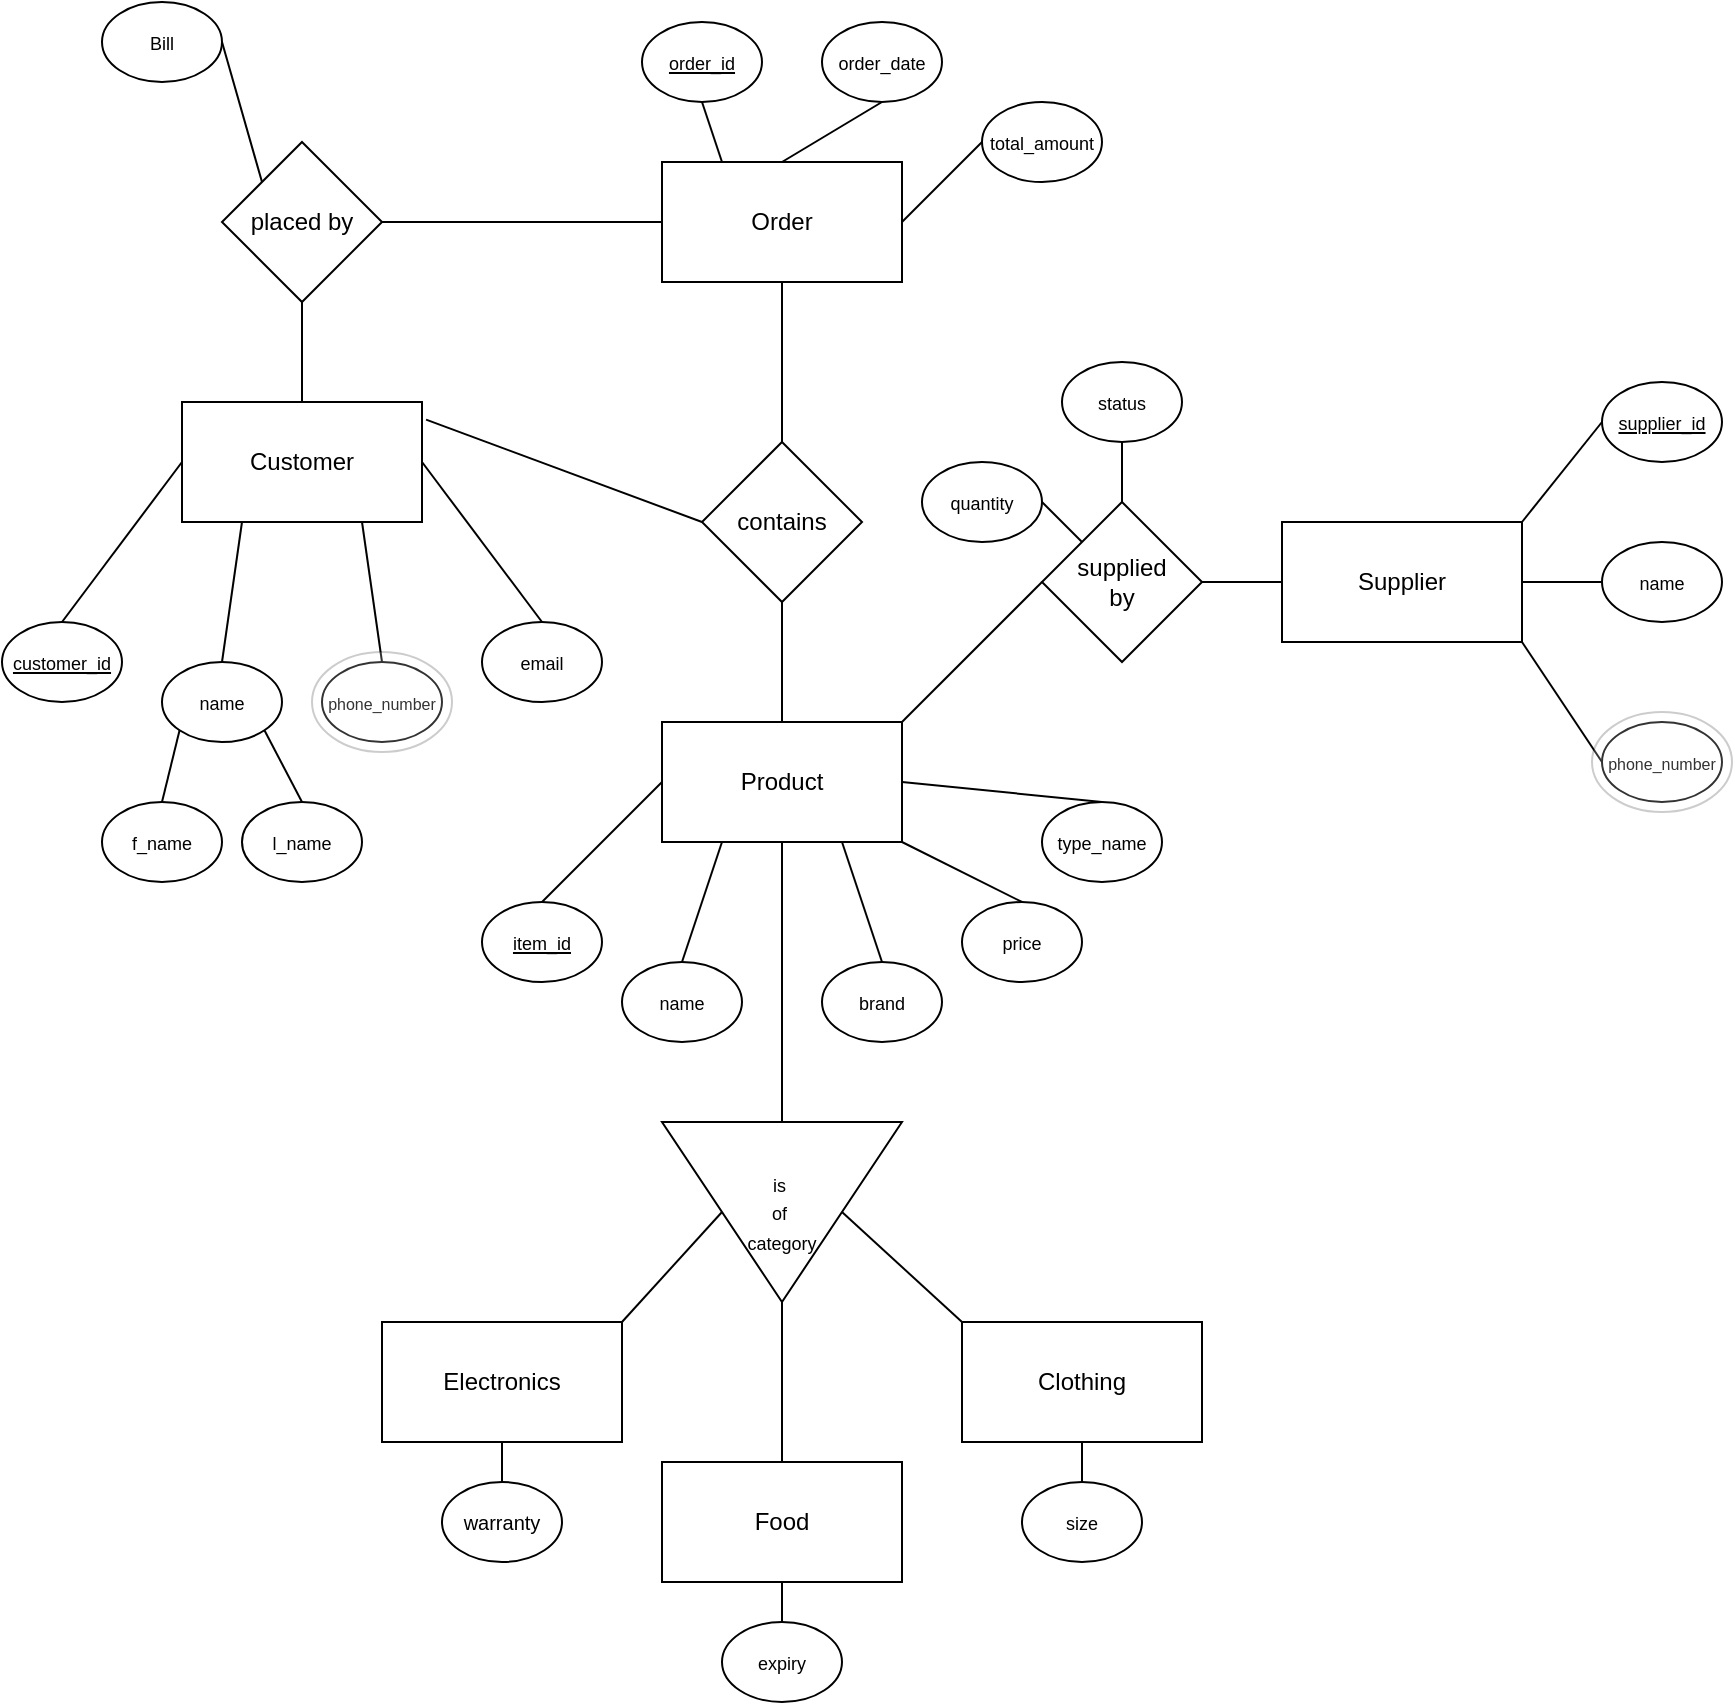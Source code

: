 <mxfile version="24.7.8">
  <diagram name="Page-1" id="8l1tbfM21o84gaRHkHdX">
    <mxGraphModel dx="1042" dy="533" grid="1" gridSize="10" guides="1" tooltips="1" connect="1" arrows="1" fold="1" page="1" pageScale="1" pageWidth="850" pageHeight="1100" math="0" shadow="0">
      <root>
        <mxCell id="0" />
        <mxCell id="1" parent="0" />
        <mxCell id="pv39qAWKFJamoMOXSA_9-1" value="Order" style="rounded=0;whiteSpace=wrap;html=1;" vertex="1" parent="1">
          <mxGeometry x="360" y="250" width="120" height="60" as="geometry" />
        </mxCell>
        <mxCell id="pv39qAWKFJamoMOXSA_9-2" value="placed by" style="rhombus;whiteSpace=wrap;html=1;" vertex="1" parent="1">
          <mxGeometry x="140" y="240" width="80" height="80" as="geometry" />
        </mxCell>
        <mxCell id="pv39qAWKFJamoMOXSA_9-3" value="" style="endArrow=none;html=1;rounded=0;exitX=1;exitY=0.5;exitDx=0;exitDy=0;entryX=0;entryY=0.5;entryDx=0;entryDy=0;" edge="1" parent="1" source="pv39qAWKFJamoMOXSA_9-2" target="pv39qAWKFJamoMOXSA_9-1">
          <mxGeometry width="50" height="50" relative="1" as="geometry">
            <mxPoint x="400" y="300" as="sourcePoint" />
            <mxPoint x="450" y="250" as="targetPoint" />
          </mxGeometry>
        </mxCell>
        <mxCell id="pv39qAWKFJamoMOXSA_9-4" value="Customer" style="rounded=0;whiteSpace=wrap;html=1;" vertex="1" parent="1">
          <mxGeometry x="120" y="370" width="120" height="60" as="geometry" />
        </mxCell>
        <mxCell id="pv39qAWKFJamoMOXSA_9-5" value="&lt;font style=&quot;font-size: 9px;&quot;&gt;&lt;u&gt;customer_id&lt;/u&gt;&lt;/font&gt;" style="ellipse;whiteSpace=wrap;html=1;" vertex="1" parent="1">
          <mxGeometry x="30" y="480" width="60" height="40" as="geometry" />
        </mxCell>
        <mxCell id="pv39qAWKFJamoMOXSA_9-6" value="&lt;font style=&quot;font-size: 9px;&quot;&gt;name&lt;/font&gt;" style="ellipse;whiteSpace=wrap;html=1;" vertex="1" parent="1">
          <mxGeometry x="110" y="500" width="60" height="40" as="geometry" />
        </mxCell>
        <mxCell id="pv39qAWKFJamoMOXSA_9-9" value="&lt;font style=&quot;font-size: 9px;&quot;&gt;email&lt;/font&gt;" style="ellipse;whiteSpace=wrap;html=1;" vertex="1" parent="1">
          <mxGeometry x="270" y="480" width="60" height="40" as="geometry" />
        </mxCell>
        <mxCell id="pv39qAWKFJamoMOXSA_9-7" value="&lt;font style=&quot;font-size: 8px;&quot;&gt;phone_number&lt;/font&gt;" style="ellipse;whiteSpace=wrap;html=1;strokeColor=default;perimeterSpacing=0;" vertex="1" parent="1">
          <mxGeometry x="190" y="500" width="60" height="40" as="geometry" />
        </mxCell>
        <mxCell id="pv39qAWKFJamoMOXSA_9-10" value="" style="endArrow=none;html=1;rounded=0;exitX=0.5;exitY=0;exitDx=0;exitDy=0;entryX=0;entryY=0.5;entryDx=0;entryDy=0;" edge="1" parent="1" source="pv39qAWKFJamoMOXSA_9-5" target="pv39qAWKFJamoMOXSA_9-4">
          <mxGeometry width="50" height="50" relative="1" as="geometry">
            <mxPoint x="400" y="450" as="sourcePoint" />
            <mxPoint x="450" y="400" as="targetPoint" />
          </mxGeometry>
        </mxCell>
        <mxCell id="pv39qAWKFJamoMOXSA_9-11" value="" style="endArrow=none;html=1;rounded=0;exitX=0.5;exitY=0;exitDx=0;exitDy=0;entryX=0.25;entryY=1;entryDx=0;entryDy=0;" edge="1" parent="1" source="pv39qAWKFJamoMOXSA_9-6" target="pv39qAWKFJamoMOXSA_9-4">
          <mxGeometry width="50" height="50" relative="1" as="geometry">
            <mxPoint x="400" y="450" as="sourcePoint" />
            <mxPoint x="450" y="400" as="targetPoint" />
          </mxGeometry>
        </mxCell>
        <mxCell id="pv39qAWKFJamoMOXSA_9-12" value="" style="endArrow=none;html=1;rounded=0;exitX=0.5;exitY=0;exitDx=0;exitDy=0;entryX=0.75;entryY=1;entryDx=0;entryDy=0;" edge="1" parent="1" source="pv39qAWKFJamoMOXSA_9-7" target="pv39qAWKFJamoMOXSA_9-4">
          <mxGeometry width="50" height="50" relative="1" as="geometry">
            <mxPoint x="400" y="450" as="sourcePoint" />
            <mxPoint x="450" y="400" as="targetPoint" />
          </mxGeometry>
        </mxCell>
        <mxCell id="pv39qAWKFJamoMOXSA_9-14" value="" style="endArrow=none;html=1;rounded=0;exitX=0.5;exitY=0;exitDx=0;exitDy=0;entryX=1;entryY=0.5;entryDx=0;entryDy=0;" edge="1" parent="1" source="pv39qAWKFJamoMOXSA_9-9" target="pv39qAWKFJamoMOXSA_9-4">
          <mxGeometry width="50" height="50" relative="1" as="geometry">
            <mxPoint x="400" y="450" as="sourcePoint" />
            <mxPoint x="450" y="400" as="targetPoint" />
          </mxGeometry>
        </mxCell>
        <mxCell id="pv39qAWKFJamoMOXSA_9-15" value="" style="endArrow=none;html=1;rounded=0;exitX=0.5;exitY=0;exitDx=0;exitDy=0;entryX=0.5;entryY=1;entryDx=0;entryDy=0;" edge="1" parent="1" source="pv39qAWKFJamoMOXSA_9-4" target="pv39qAWKFJamoMOXSA_9-2">
          <mxGeometry width="50" height="50" relative="1" as="geometry">
            <mxPoint x="400" y="460" as="sourcePoint" />
            <mxPoint x="450" y="410" as="targetPoint" />
          </mxGeometry>
        </mxCell>
        <mxCell id="pv39qAWKFJamoMOXSA_9-16" value="contains" style="rhombus;whiteSpace=wrap;html=1;" vertex="1" parent="1">
          <mxGeometry x="380" y="390" width="80" height="80" as="geometry" />
        </mxCell>
        <mxCell id="pv39qAWKFJamoMOXSA_9-17" value="" style="endArrow=none;html=1;rounded=0;entryX=0.5;entryY=0;entryDx=0;entryDy=0;exitX=0.5;exitY=1;exitDx=0;exitDy=0;" edge="1" parent="1" source="pv39qAWKFJamoMOXSA_9-1" target="pv39qAWKFJamoMOXSA_9-16">
          <mxGeometry width="50" height="50" relative="1" as="geometry">
            <mxPoint x="400" y="460" as="sourcePoint" />
            <mxPoint x="450" y="410" as="targetPoint" />
          </mxGeometry>
        </mxCell>
        <mxCell id="pv39qAWKFJamoMOXSA_9-18" value="Product" style="rounded=0;whiteSpace=wrap;html=1;" vertex="1" parent="1">
          <mxGeometry x="360" y="530" width="120" height="60" as="geometry" />
        </mxCell>
        <mxCell id="pv39qAWKFJamoMOXSA_9-19" value="" style="endArrow=none;html=1;rounded=0;exitX=0.5;exitY=0;exitDx=0;exitDy=0;entryX=0.5;entryY=1;entryDx=0;entryDy=0;" edge="1" parent="1" source="pv39qAWKFJamoMOXSA_9-18" target="pv39qAWKFJamoMOXSA_9-16">
          <mxGeometry width="50" height="50" relative="1" as="geometry">
            <mxPoint x="400" y="460" as="sourcePoint" />
            <mxPoint x="450" y="410" as="targetPoint" />
          </mxGeometry>
        </mxCell>
        <mxCell id="pv39qAWKFJamoMOXSA_9-21" value="&lt;font style=&quot;font-size: 9px;&quot;&gt;&lt;u&gt;item_id&lt;/u&gt;&lt;/font&gt;" style="ellipse;whiteSpace=wrap;html=1;" vertex="1" parent="1">
          <mxGeometry x="270" y="620" width="60" height="40" as="geometry" />
        </mxCell>
        <mxCell id="pv39qAWKFJamoMOXSA_9-22" value="&lt;font style=&quot;font-size: 9px;&quot;&gt;name&lt;/font&gt;" style="ellipse;whiteSpace=wrap;html=1;" vertex="1" parent="1">
          <mxGeometry x="340" y="650" width="60" height="40" as="geometry" />
        </mxCell>
        <mxCell id="pv39qAWKFJamoMOXSA_9-23" value="&lt;font style=&quot;font-size: 9px;&quot;&gt;brand&lt;/font&gt;" style="ellipse;whiteSpace=wrap;html=1;" vertex="1" parent="1">
          <mxGeometry x="440" y="650" width="60" height="40" as="geometry" />
        </mxCell>
        <mxCell id="pv39qAWKFJamoMOXSA_9-24" value="&lt;font style=&quot;font-size: 9px;&quot;&gt;type_name&lt;/font&gt;" style="ellipse;whiteSpace=wrap;html=1;" vertex="1" parent="1">
          <mxGeometry x="550" y="570" width="60" height="40" as="geometry" />
        </mxCell>
        <mxCell id="pv39qAWKFJamoMOXSA_9-25" value="&lt;font style=&quot;font-size: 9px;&quot;&gt;price&lt;/font&gt;" style="ellipse;whiteSpace=wrap;html=1;" vertex="1" parent="1">
          <mxGeometry x="510" y="620" width="60" height="40" as="geometry" />
        </mxCell>
        <mxCell id="pv39qAWKFJamoMOXSA_9-26" value="" style="endArrow=none;html=1;rounded=0;entryX=0;entryY=0.5;entryDx=0;entryDy=0;exitX=0.5;exitY=0;exitDx=0;exitDy=0;" edge="1" parent="1" source="pv39qAWKFJamoMOXSA_9-21" target="pv39qAWKFJamoMOXSA_9-18">
          <mxGeometry width="50" height="50" relative="1" as="geometry">
            <mxPoint x="400" y="690" as="sourcePoint" />
            <mxPoint x="450" y="640" as="targetPoint" />
          </mxGeometry>
        </mxCell>
        <mxCell id="pv39qAWKFJamoMOXSA_9-27" value="" style="endArrow=none;html=1;rounded=0;exitX=0.5;exitY=0;exitDx=0;exitDy=0;entryX=0.25;entryY=1;entryDx=0;entryDy=0;" edge="1" parent="1" source="pv39qAWKFJamoMOXSA_9-22" target="pv39qAWKFJamoMOXSA_9-18">
          <mxGeometry width="50" height="50" relative="1" as="geometry">
            <mxPoint x="400" y="690" as="sourcePoint" />
            <mxPoint x="450" y="640" as="targetPoint" />
          </mxGeometry>
        </mxCell>
        <mxCell id="pv39qAWKFJamoMOXSA_9-28" value="" style="endArrow=none;html=1;rounded=0;entryX=0.75;entryY=1;entryDx=0;entryDy=0;exitX=0.5;exitY=0;exitDx=0;exitDy=0;" edge="1" parent="1" source="pv39qAWKFJamoMOXSA_9-23" target="pv39qAWKFJamoMOXSA_9-18">
          <mxGeometry width="50" height="50" relative="1" as="geometry">
            <mxPoint x="400" y="690" as="sourcePoint" />
            <mxPoint x="450" y="640" as="targetPoint" />
          </mxGeometry>
        </mxCell>
        <mxCell id="pv39qAWKFJamoMOXSA_9-29" value="" style="endArrow=none;html=1;rounded=0;entryX=1;entryY=0.5;entryDx=0;entryDy=0;exitX=0.5;exitY=0;exitDx=0;exitDy=0;" edge="1" parent="1" source="pv39qAWKFJamoMOXSA_9-24" target="pv39qAWKFJamoMOXSA_9-18">
          <mxGeometry width="50" height="50" relative="1" as="geometry">
            <mxPoint x="400" y="690" as="sourcePoint" />
            <mxPoint x="450" y="640" as="targetPoint" />
          </mxGeometry>
        </mxCell>
        <mxCell id="pv39qAWKFJamoMOXSA_9-30" value="" style="endArrow=none;html=1;rounded=0;entryX=1;entryY=1;entryDx=0;entryDy=0;exitX=0.5;exitY=0;exitDx=0;exitDy=0;" edge="1" parent="1" source="pv39qAWKFJamoMOXSA_9-25" target="pv39qAWKFJamoMOXSA_9-18">
          <mxGeometry width="50" height="50" relative="1" as="geometry">
            <mxPoint x="400" y="690" as="sourcePoint" />
            <mxPoint x="450" y="640" as="targetPoint" />
          </mxGeometry>
        </mxCell>
        <mxCell id="pv39qAWKFJamoMOXSA_9-31" value="&lt;font style=&quot;font-size: 9px;&quot;&gt;l_name&lt;/font&gt;" style="ellipse;whiteSpace=wrap;html=1;" vertex="1" parent="1">
          <mxGeometry x="150" y="570" width="60" height="40" as="geometry" />
        </mxCell>
        <mxCell id="pv39qAWKFJamoMOXSA_9-32" value="&lt;font style=&quot;font-size: 9px;&quot;&gt;f_name&lt;/font&gt;" style="ellipse;whiteSpace=wrap;html=1;" vertex="1" parent="1">
          <mxGeometry x="80" y="570" width="60" height="40" as="geometry" />
        </mxCell>
        <mxCell id="pv39qAWKFJamoMOXSA_9-33" value="" style="endArrow=none;html=1;rounded=0;exitX=0.5;exitY=0;exitDx=0;exitDy=0;entryX=0;entryY=1;entryDx=0;entryDy=0;" edge="1" parent="1" source="pv39qAWKFJamoMOXSA_9-32" target="pv39qAWKFJamoMOXSA_9-6">
          <mxGeometry width="50" height="50" relative="1" as="geometry">
            <mxPoint x="400" y="690" as="sourcePoint" />
            <mxPoint x="450" y="640" as="targetPoint" />
          </mxGeometry>
        </mxCell>
        <mxCell id="pv39qAWKFJamoMOXSA_9-34" value="" style="endArrow=none;html=1;rounded=0;exitX=0.5;exitY=0;exitDx=0;exitDy=0;entryX=1;entryY=1;entryDx=0;entryDy=0;" edge="1" parent="1" source="pv39qAWKFJamoMOXSA_9-31" target="pv39qAWKFJamoMOXSA_9-6">
          <mxGeometry width="50" height="50" relative="1" as="geometry">
            <mxPoint x="400" y="690" as="sourcePoint" />
            <mxPoint x="450" y="640" as="targetPoint" />
          </mxGeometry>
        </mxCell>
        <mxCell id="pv39qAWKFJamoMOXSA_9-35" value="&lt;div style=&quot;&quot;&gt;&lt;span style=&quot;font-size: 9px; background-color: initial;&quot;&gt;is&amp;nbsp;&lt;/span&gt;&lt;/div&gt;&lt;div style=&quot;&quot;&gt;&lt;span style=&quot;font-size: 9px; background-color: initial;&quot;&gt;of&amp;nbsp;&lt;/span&gt;&lt;/div&gt;&lt;div style=&quot;&quot;&gt;&lt;font style=&quot;font-size: 9px;&quot;&gt;category&lt;/font&gt;&lt;/div&gt;" style="triangle;whiteSpace=wrap;html=1;direction=south;align=center;" vertex="1" parent="1">
          <mxGeometry x="360" y="730" width="120" height="90" as="geometry" />
        </mxCell>
        <mxCell id="pv39qAWKFJamoMOXSA_9-36" value="" style="endArrow=none;html=1;rounded=0;entryX=0.5;entryY=1;entryDx=0;entryDy=0;exitX=0;exitY=0.5;exitDx=0;exitDy=0;" edge="1" parent="1" source="pv39qAWKFJamoMOXSA_9-35" target="pv39qAWKFJamoMOXSA_9-18">
          <mxGeometry width="50" height="50" relative="1" as="geometry">
            <mxPoint x="400" y="690" as="sourcePoint" />
            <mxPoint x="450" y="640" as="targetPoint" />
          </mxGeometry>
        </mxCell>
        <mxCell id="pv39qAWKFJamoMOXSA_9-40" value="" style="endArrow=none;html=1;rounded=0;exitX=1;exitY=0;exitDx=0;exitDy=0;entryX=0.5;entryY=1;entryDx=0;entryDy=0;" edge="1" parent="1" source="pv39qAWKFJamoMOXSA_9-45" target="pv39qAWKFJamoMOXSA_9-35">
          <mxGeometry width="50" height="50" relative="1" as="geometry">
            <mxPoint x="340" y="830" as="sourcePoint" />
            <mxPoint x="450" y="740" as="targetPoint" />
          </mxGeometry>
        </mxCell>
        <mxCell id="pv39qAWKFJamoMOXSA_9-41" value="" style="endArrow=none;html=1;rounded=0;entryX=1;entryY=0.5;entryDx=0;entryDy=0;exitX=0.5;exitY=0;exitDx=0;exitDy=0;" edge="1" parent="1" source="pv39qAWKFJamoMOXSA_9-44" target="pv39qAWKFJamoMOXSA_9-35">
          <mxGeometry width="50" height="50" relative="1" as="geometry">
            <mxPoint x="425" y="890" as="sourcePoint" />
            <mxPoint x="405" y="805" as="targetPoint" />
          </mxGeometry>
        </mxCell>
        <mxCell id="pv39qAWKFJamoMOXSA_9-42" value="" style="endArrow=none;html=1;rounded=0;entryX=0.5;entryY=0;entryDx=0;entryDy=0;exitX=0;exitY=0;exitDx=0;exitDy=0;" edge="1" parent="1" source="pv39qAWKFJamoMOXSA_9-46" target="pv39qAWKFJamoMOXSA_9-35">
          <mxGeometry width="50" height="50" relative="1" as="geometry">
            <mxPoint x="515" y="830" as="sourcePoint" />
            <mxPoint x="435" y="850" as="targetPoint" />
          </mxGeometry>
        </mxCell>
        <mxCell id="pv39qAWKFJamoMOXSA_9-44" value="Food" style="rounded=0;whiteSpace=wrap;html=1;" vertex="1" parent="1">
          <mxGeometry x="360" y="900" width="120" height="60" as="geometry" />
        </mxCell>
        <mxCell id="pv39qAWKFJamoMOXSA_9-45" value="Electronics" style="rounded=0;whiteSpace=wrap;html=1;" vertex="1" parent="1">
          <mxGeometry x="220" y="830" width="120" height="60" as="geometry" />
        </mxCell>
        <mxCell id="pv39qAWKFJamoMOXSA_9-46" value="Clothing" style="rounded=0;whiteSpace=wrap;html=1;" vertex="1" parent="1">
          <mxGeometry x="510" y="830" width="120" height="60" as="geometry" />
        </mxCell>
        <mxCell id="pv39qAWKFJamoMOXSA_9-48" value="&lt;font style=&quot;font-size: 9px;&quot;&gt;size&lt;/font&gt;" style="ellipse;whiteSpace=wrap;html=1;" vertex="1" parent="1">
          <mxGeometry x="540" y="910" width="60" height="40" as="geometry" />
        </mxCell>
        <mxCell id="pv39qAWKFJamoMOXSA_9-49" value="&lt;font style=&quot;font-size: 9px;&quot;&gt;expiry&lt;/font&gt;" style="ellipse;whiteSpace=wrap;html=1;" vertex="1" parent="1">
          <mxGeometry x="390" y="980" width="60" height="40" as="geometry" />
        </mxCell>
        <mxCell id="pv39qAWKFJamoMOXSA_9-50" value="&lt;font size=&quot;1&quot;&gt;warranty&lt;/font&gt;" style="ellipse;whiteSpace=wrap;html=1;" vertex="1" parent="1">
          <mxGeometry x="250" y="910" width="60" height="40" as="geometry" />
        </mxCell>
        <mxCell id="pv39qAWKFJamoMOXSA_9-51" value="" style="endArrow=none;html=1;rounded=0;exitX=0.5;exitY=0;exitDx=0;exitDy=0;entryX=0.5;entryY=1;entryDx=0;entryDy=0;" edge="1" parent="1" source="pv39qAWKFJamoMOXSA_9-50" target="pv39qAWKFJamoMOXSA_9-45">
          <mxGeometry width="50" height="50" relative="1" as="geometry">
            <mxPoint x="400" y="950" as="sourcePoint" />
            <mxPoint x="450" y="900" as="targetPoint" />
          </mxGeometry>
        </mxCell>
        <mxCell id="pv39qAWKFJamoMOXSA_9-53" value="" style="endArrow=none;html=1;rounded=0;exitX=0.5;exitY=0;exitDx=0;exitDy=0;entryX=0.5;entryY=1;entryDx=0;entryDy=0;" edge="1" parent="1" source="pv39qAWKFJamoMOXSA_9-49" target="pv39qAWKFJamoMOXSA_9-44">
          <mxGeometry width="50" height="50" relative="1" as="geometry">
            <mxPoint x="400" y="950" as="sourcePoint" />
            <mxPoint x="450" y="900" as="targetPoint" />
          </mxGeometry>
        </mxCell>
        <mxCell id="pv39qAWKFJamoMOXSA_9-55" value="" style="endArrow=none;html=1;rounded=0;entryX=0.5;entryY=1;entryDx=0;entryDy=0;exitX=0.5;exitY=0;exitDx=0;exitDy=0;" edge="1" parent="1" source="pv39qAWKFJamoMOXSA_9-48" target="pv39qAWKFJamoMOXSA_9-46">
          <mxGeometry width="50" height="50" relative="1" as="geometry">
            <mxPoint x="400" y="950" as="sourcePoint" />
            <mxPoint x="450" y="900" as="targetPoint" />
          </mxGeometry>
        </mxCell>
        <mxCell id="pv39qAWKFJamoMOXSA_9-56" value="supplied&lt;div&gt;by&lt;/div&gt;" style="rhombus;whiteSpace=wrap;html=1;" vertex="1" parent="1">
          <mxGeometry x="550" y="420" width="80" height="80" as="geometry" />
        </mxCell>
        <mxCell id="pv39qAWKFJamoMOXSA_9-57" value="" style="endArrow=none;html=1;rounded=0;exitX=1;exitY=0;exitDx=0;exitDy=0;entryX=0;entryY=0.5;entryDx=0;entryDy=0;" edge="1" parent="1" source="pv39qAWKFJamoMOXSA_9-18" target="pv39qAWKFJamoMOXSA_9-56">
          <mxGeometry width="50" height="50" relative="1" as="geometry">
            <mxPoint x="400" y="470" as="sourcePoint" />
            <mxPoint x="450" y="420" as="targetPoint" />
          </mxGeometry>
        </mxCell>
        <mxCell id="pv39qAWKFJamoMOXSA_9-58" value="&lt;font style=&quot;font-size: 9px;&quot;&gt;status&lt;/font&gt;" style="ellipse;whiteSpace=wrap;html=1;" vertex="1" parent="1">
          <mxGeometry x="560" y="350" width="60" height="40" as="geometry" />
        </mxCell>
        <mxCell id="pv39qAWKFJamoMOXSA_9-59" value="&lt;font style=&quot;font-size: 9px;&quot;&gt;quantity&lt;/font&gt;" style="ellipse;whiteSpace=wrap;html=1;" vertex="1" parent="1">
          <mxGeometry x="490" y="400" width="60" height="40" as="geometry" />
        </mxCell>
        <mxCell id="pv39qAWKFJamoMOXSA_9-61" value="" style="endArrow=none;html=1;rounded=0;entryX=1;entryY=0.5;entryDx=0;entryDy=0;exitX=0;exitY=0;exitDx=0;exitDy=0;" edge="1" parent="1" source="pv39qAWKFJamoMOXSA_9-56" target="pv39qAWKFJamoMOXSA_9-59">
          <mxGeometry width="50" height="50" relative="1" as="geometry">
            <mxPoint x="400" y="470" as="sourcePoint" />
            <mxPoint x="450" y="420" as="targetPoint" />
          </mxGeometry>
        </mxCell>
        <mxCell id="pv39qAWKFJamoMOXSA_9-62" value="" style="endArrow=none;html=1;rounded=0;entryX=0.5;entryY=1;entryDx=0;entryDy=0;exitX=0.5;exitY=0;exitDx=0;exitDy=0;" edge="1" parent="1" source="pv39qAWKFJamoMOXSA_9-56" target="pv39qAWKFJamoMOXSA_9-58">
          <mxGeometry width="50" height="50" relative="1" as="geometry">
            <mxPoint x="580" y="450" as="sourcePoint" />
            <mxPoint x="570" y="430" as="targetPoint" />
          </mxGeometry>
        </mxCell>
        <mxCell id="pv39qAWKFJamoMOXSA_9-63" value="Supplier" style="rounded=0;whiteSpace=wrap;html=1;" vertex="1" parent="1">
          <mxGeometry x="670" y="430" width="120" height="60" as="geometry" />
        </mxCell>
        <mxCell id="pv39qAWKFJamoMOXSA_9-64" value="" style="endArrow=none;html=1;rounded=0;exitX=1;exitY=0.5;exitDx=0;exitDy=0;entryX=0;entryY=0.5;entryDx=0;entryDy=0;" edge="1" parent="1" source="pv39qAWKFJamoMOXSA_9-56" target="pv39qAWKFJamoMOXSA_9-63">
          <mxGeometry width="50" height="50" relative="1" as="geometry">
            <mxPoint x="400" y="380" as="sourcePoint" />
            <mxPoint x="450" y="330" as="targetPoint" />
          </mxGeometry>
        </mxCell>
        <mxCell id="pv39qAWKFJamoMOXSA_9-65" value="&lt;font style=&quot;font-size: 8px;&quot;&gt;phone_number&lt;/font&gt;" style="ellipse;whiteSpace=wrap;html=1;" vertex="1" parent="1">
          <mxGeometry x="830" y="530" width="60" height="40" as="geometry" />
        </mxCell>
        <mxCell id="pv39qAWKFJamoMOXSA_9-66" value="&lt;font style=&quot;font-size: 9px;&quot;&gt;name&lt;/font&gt;" style="ellipse;whiteSpace=wrap;html=1;" vertex="1" parent="1">
          <mxGeometry x="830" y="440" width="60" height="40" as="geometry" />
        </mxCell>
        <mxCell id="pv39qAWKFJamoMOXSA_9-67" value="&lt;font style=&quot;font-size: 9px;&quot;&gt;&lt;u&gt;supplier_id&lt;/u&gt;&lt;/font&gt;" style="ellipse;whiteSpace=wrap;html=1;" vertex="1" parent="1">
          <mxGeometry x="830" y="360" width="60" height="40" as="geometry" />
        </mxCell>
        <mxCell id="pv39qAWKFJamoMOXSA_9-68" value="" style="endArrow=none;html=1;rounded=0;entryX=0;entryY=0.5;entryDx=0;entryDy=0;exitX=1;exitY=0;exitDx=0;exitDy=0;" edge="1" parent="1" source="pv39qAWKFJamoMOXSA_9-63" target="pv39qAWKFJamoMOXSA_9-67">
          <mxGeometry width="50" height="50" relative="1" as="geometry">
            <mxPoint x="400" y="440" as="sourcePoint" />
            <mxPoint x="450" y="390" as="targetPoint" />
          </mxGeometry>
        </mxCell>
        <mxCell id="pv39qAWKFJamoMOXSA_9-69" value="" style="endArrow=none;html=1;rounded=0;entryX=0;entryY=0.5;entryDx=0;entryDy=0;exitX=1;exitY=0.5;exitDx=0;exitDy=0;" edge="1" parent="1" source="pv39qAWKFJamoMOXSA_9-63" target="pv39qAWKFJamoMOXSA_9-66">
          <mxGeometry width="50" height="50" relative="1" as="geometry">
            <mxPoint x="800" y="440" as="sourcePoint" />
            <mxPoint x="840" y="390" as="targetPoint" />
          </mxGeometry>
        </mxCell>
        <mxCell id="pv39qAWKFJamoMOXSA_9-70" value="" style="endArrow=none;html=1;rounded=0;entryX=0;entryY=0.5;entryDx=0;entryDy=0;exitX=1;exitY=1;exitDx=0;exitDy=0;" edge="1" parent="1" source="pv39qAWKFJamoMOXSA_9-63" target="pv39qAWKFJamoMOXSA_9-65">
          <mxGeometry width="50" height="50" relative="1" as="geometry">
            <mxPoint x="800" y="470" as="sourcePoint" />
            <mxPoint x="840" y="470" as="targetPoint" />
          </mxGeometry>
        </mxCell>
        <mxCell id="pv39qAWKFJamoMOXSA_9-71" value="&lt;font style=&quot;font-size: 9px;&quot;&gt;Bill&lt;/font&gt;" style="ellipse;whiteSpace=wrap;html=1;" vertex="1" parent="1">
          <mxGeometry x="80" y="170" width="60" height="40" as="geometry" />
        </mxCell>
        <mxCell id="pv39qAWKFJamoMOXSA_9-72" value="" style="endArrow=none;html=1;rounded=0;exitX=0;exitY=0;exitDx=0;exitDy=0;entryX=1;entryY=0.5;entryDx=0;entryDy=0;" edge="1" parent="1" source="pv39qAWKFJamoMOXSA_9-2" target="pv39qAWKFJamoMOXSA_9-71">
          <mxGeometry width="50" height="50" relative="1" as="geometry">
            <mxPoint x="370" y="280" as="sourcePoint" />
            <mxPoint x="420" y="230" as="targetPoint" />
          </mxGeometry>
        </mxCell>
        <mxCell id="pv39qAWKFJamoMOXSA_9-73" value="&lt;font style=&quot;font-size: 9px;&quot;&gt;total_amount&lt;/font&gt;" style="ellipse;whiteSpace=wrap;html=1;" vertex="1" parent="1">
          <mxGeometry x="520" y="220" width="60" height="40" as="geometry" />
        </mxCell>
        <mxCell id="pv39qAWKFJamoMOXSA_9-74" value="&lt;font style=&quot;font-size: 9px;&quot;&gt;order_date&lt;/font&gt;" style="ellipse;whiteSpace=wrap;html=1;" vertex="1" parent="1">
          <mxGeometry x="440" y="180" width="60" height="40" as="geometry" />
        </mxCell>
        <mxCell id="pv39qAWKFJamoMOXSA_9-75" value="&lt;font style=&quot;font-size: 9px;&quot;&gt;&lt;u&gt;order_id&lt;/u&gt;&lt;/font&gt;" style="ellipse;whiteSpace=wrap;html=1;" vertex="1" parent="1">
          <mxGeometry x="350" y="180" width="60" height="40" as="geometry" />
        </mxCell>
        <mxCell id="pv39qAWKFJamoMOXSA_9-76" value="" style="endArrow=none;html=1;rounded=0;entryX=0.5;entryY=1;entryDx=0;entryDy=0;exitX=0.25;exitY=0;exitDx=0;exitDy=0;" edge="1" parent="1" source="pv39qAWKFJamoMOXSA_9-1" target="pv39qAWKFJamoMOXSA_9-75">
          <mxGeometry width="50" height="50" relative="1" as="geometry">
            <mxPoint x="370" y="310" as="sourcePoint" />
            <mxPoint x="420" y="260" as="targetPoint" />
          </mxGeometry>
        </mxCell>
        <mxCell id="pv39qAWKFJamoMOXSA_9-77" value="" style="endArrow=none;html=1;rounded=0;entryX=0.5;entryY=1;entryDx=0;entryDy=0;exitX=0.5;exitY=0;exitDx=0;exitDy=0;" edge="1" parent="1" source="pv39qAWKFJamoMOXSA_9-1" target="pv39qAWKFJamoMOXSA_9-74">
          <mxGeometry width="50" height="50" relative="1" as="geometry">
            <mxPoint x="370" y="310" as="sourcePoint" />
            <mxPoint x="420" y="260" as="targetPoint" />
          </mxGeometry>
        </mxCell>
        <mxCell id="pv39qAWKFJamoMOXSA_9-80" value="" style="ellipse;whiteSpace=wrap;html=1;perimeterSpacing=7;opacity=20;" vertex="1" parent="1">
          <mxGeometry x="185" y="495" width="70" height="50" as="geometry" />
        </mxCell>
        <mxCell id="pv39qAWKFJamoMOXSA_9-78" value="" style="endArrow=none;html=1;rounded=0;entryX=0;entryY=0.5;entryDx=0;entryDy=0;exitX=1;exitY=0.5;exitDx=0;exitDy=0;" edge="1" parent="1" source="pv39qAWKFJamoMOXSA_9-1" target="pv39qAWKFJamoMOXSA_9-73">
          <mxGeometry width="50" height="50" relative="1" as="geometry">
            <mxPoint x="370" y="310" as="sourcePoint" />
            <mxPoint x="420" y="260" as="targetPoint" />
          </mxGeometry>
        </mxCell>
        <mxCell id="pv39qAWKFJamoMOXSA_9-81" value="" style="ellipse;whiteSpace=wrap;html=1;perimeterSpacing=7;opacity=20;" vertex="1" parent="1">
          <mxGeometry x="825" y="525" width="70" height="50" as="geometry" />
        </mxCell>
        <mxCell id="pv39qAWKFJamoMOXSA_9-82" value="" style="endArrow=none;html=1;rounded=0;exitX=1.017;exitY=0.147;exitDx=0;exitDy=0;exitPerimeter=0;entryX=0;entryY=0.5;entryDx=0;entryDy=0;" edge="1" parent="1" source="pv39qAWKFJamoMOXSA_9-4" target="pv39qAWKFJamoMOXSA_9-16">
          <mxGeometry width="50" height="50" relative="1" as="geometry">
            <mxPoint x="370" y="330" as="sourcePoint" />
            <mxPoint x="420" y="280" as="targetPoint" />
          </mxGeometry>
        </mxCell>
      </root>
    </mxGraphModel>
  </diagram>
</mxfile>
